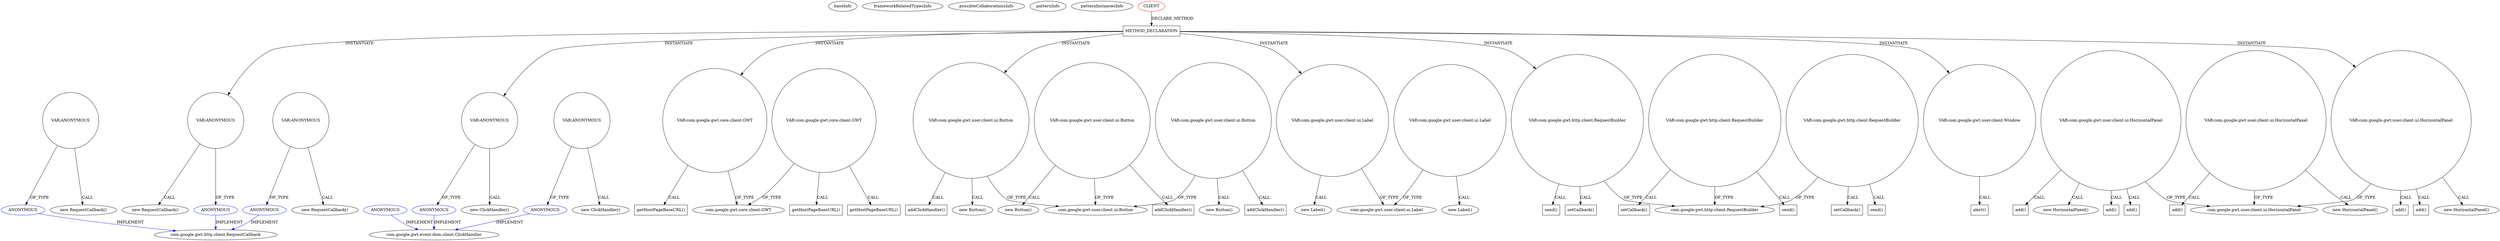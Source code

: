 digraph {
baseInfo[graphId=298,category="pattern",isAnonymous=false,possibleRelation=false]
frameworkRelatedTypesInfo[]
possibleCollaborationsInfo[]
patternInfo[frequency=2.0,patternRootClient=0]
patternInstancesInfo[0="12010994-GLI-TP1~/12010994-GLI-TP1/GLI-TP1-master/src/main/java/fr/istic/m2gl/gli/client/gli.java~gli~1",1="12010994-GLI-TP1~/12010994-GLI-TP1/GLI-TP1-master/src/main/java/fr/istic/m2gl/gli/client/TableWidget.java~TableWidget~8"]
73[label="com.google.gwt.http.client.RequestCallback",vertexType="FRAMEWORK_INTERFACE_TYPE",isFrameworkType=false]
72[label="ANONYMOUS",vertexType="REFERENCE_ANONYMOUS_DECLARATION",isFrameworkType=false,color=blue]
174[label="ANONYMOUS",vertexType="REFERENCE_ANONYMOUS_DECLARATION",isFrameworkType=false,color=blue]
97[label="ANONYMOUS",vertexType="REFERENCE_ANONYMOUS_DECLARATION",isFrameworkType=false,color=blue]
173[label="VAR:ANONYMOUS",vertexType="VARIABLE_EXPRESION",isFrameworkType=false,shape=circle]
172[label="new RequestCallback()",vertexType="CONSTRUCTOR_CALL",isFrameworkType=false]
71[label="VAR:ANONYMOUS",vertexType="VARIABLE_EXPRESION",isFrameworkType=false,shape=circle]
70[label="new RequestCallback()",vertexType="CONSTRUCTOR_CALL",isFrameworkType=false]
96[label="VAR:ANONYMOUS",vertexType="VARIABLE_EXPRESION",isFrameworkType=false,shape=circle]
95[label="new RequestCallback()",vertexType="CONSTRUCTOR_CALL",isFrameworkType=false]
113[label="METHOD_DECLARATION",vertexType="CLIENT_METHOD_DECLARATION",isFrameworkType=false,shape=box]
0[label="CLIENT",vertexType="ROOT_CLIENT_CLASS_DECLARATION",isFrameworkType=false,color=red]
153[label="VAR:ANONYMOUS",vertexType="VARIABLE_EXPRESION",isFrameworkType=false,shape=circle]
154[label="ANONYMOUS",vertexType="REFERENCE_ANONYMOUS_DECLARATION",isFrameworkType=false,color=blue]
59[label="com.google.gwt.event.dom.client.ClickHandler",vertexType="FRAMEWORK_INTERFACE_TYPE",isFrameworkType=false]
58[label="ANONYMOUS",vertexType="REFERENCE_ANONYMOUS_DECLARATION",isFrameworkType=false,color=blue]
86[label="ANONYMOUS",vertexType="REFERENCE_ANONYMOUS_DECLARATION",isFrameworkType=false,color=blue]
85[label="VAR:ANONYMOUS",vertexType="VARIABLE_EXPRESION",isFrameworkType=false,shape=circle]
163[label="VAR:com.google.gwt.core.client.GWT",vertexType="VARIABLE_EXPRESION",isFrameworkType=false,shape=circle]
164[label="getHostPageBaseURL()",vertexType="INSIDE_CALL",isFrameworkType=false,shape=box]
148[label="VAR:com.google.gwt.user.client.ui.Button",vertexType="VARIABLE_EXPRESION",isFrameworkType=false,shape=circle]
151[label="addClickHandler()",vertexType="INSIDE_CALL",isFrameworkType=false,shape=box]
152[label="new ClickHandler()",vertexType="CONSTRUCTOR_CALL",isFrameworkType=false]
84[label="new ClickHandler()",vertexType="CONSTRUCTOR_CALL",isFrameworkType=false]
65[label="com.google.gwt.core.client.GWT",vertexType="FRAMEWORK_CLASS_TYPE",isFrameworkType=false]
63[label="VAR:com.google.gwt.core.client.GWT",vertexType="VARIABLE_EXPRESION",isFrameworkType=false,shape=circle]
92[label="getHostPageBaseURL()",vertexType="INSIDE_CALL",isFrameworkType=false,shape=box]
64[label="getHostPageBaseURL()",vertexType="INSIDE_CALL",isFrameworkType=false,shape=box]
147[label="new Button()",vertexType="CONSTRUCTOR_CALL",isFrameworkType=false]
138[label="VAR:com.google.gwt.user.client.ui.Label",vertexType="VARIABLE_EXPRESION",isFrameworkType=false,shape=circle]
137[label="new Label()",vertexType="CONSTRUCTOR_CALL",isFrameworkType=false]
51[label="com.google.gwt.user.client.ui.Label",vertexType="FRAMEWORK_CLASS_TYPE",isFrameworkType=false]
50[label="VAR:com.google.gwt.user.client.ui.Label",vertexType="VARIABLE_EXPRESION",isFrameworkType=false,shape=circle]
49[label="new Label()",vertexType="CONSTRUCTOR_CALL",isFrameworkType=false]
42[label="com.google.gwt.user.client.ui.Button",vertexType="FRAMEWORK_CLASS_TYPE",isFrameworkType=false]
44[label="VAR:com.google.gwt.user.client.ui.Button",vertexType="VARIABLE_EXPRESION",isFrameworkType=false,shape=circle]
83[label="addClickHandler()",vertexType="INSIDE_CALL",isFrameworkType=false,shape=box]
41[label="VAR:com.google.gwt.user.client.ui.Button",vertexType="VARIABLE_EXPRESION",isFrameworkType=false,shape=circle]
55[label="addClickHandler()",vertexType="INSIDE_CALL",isFrameworkType=false,shape=box]
40[label="new Button()",vertexType="CONSTRUCTOR_CALL",isFrameworkType=false]
43[label="new Button()",vertexType="CONSTRUCTOR_CALL",isFrameworkType=false]
161[label="VAR:com.google.gwt.http.client.RequestBuilder",vertexType="VARIABLE_EXPRESION",isFrameworkType=false,shape=circle]
180[label="send()",vertexType="INSIDE_CALL",isFrameworkType=false,shape=box]
171[label="setCallback()",vertexType="INSIDE_CALL",isFrameworkType=false,shape=box]
62[label="com.google.gwt.http.client.RequestBuilder",vertexType="FRAMEWORK_CLASS_TYPE",isFrameworkType=false]
61[label="VAR:com.google.gwt.http.client.RequestBuilder",vertexType="VARIABLE_EXPRESION",isFrameworkType=false,shape=circle]
81[label="send()",vertexType="INSIDE_CALL",isFrameworkType=false,shape=box]
69[label="setCallback()",vertexType="INSIDE_CALL",isFrameworkType=false,shape=box]
89[label="VAR:com.google.gwt.http.client.RequestBuilder",vertexType="VARIABLE_EXPRESION",isFrameworkType=false,shape=circle]
104[label="send()",vertexType="INSIDE_CALL",isFrameworkType=false,shape=box]
94[label="setCallback()",vertexType="INSIDE_CALL",isFrameworkType=false,shape=box]
176[label="VAR:com.google.gwt.user.client.Window",vertexType="VARIABLE_EXPRESION",isFrameworkType=false,shape=circle]
177[label="alert()",vertexType="INSIDE_CALL",isFrameworkType=false,shape=box]
135[label="VAR:com.google.gwt.user.client.ui.HorizontalPanel",vertexType="VARIABLE_EXPRESION",isFrameworkType=false,shape=circle]
10[label="com.google.gwt.user.client.ui.HorizontalPanel",vertexType="FRAMEWORK_CLASS_TYPE",isFrameworkType=false]
144[label="add()",vertexType="INSIDE_CALL",isFrameworkType=false,shape=box]
146[label="add()",vertexType="INSIDE_CALL",isFrameworkType=false,shape=box]
134[label="new HorizontalPanel()",vertexType="CONSTRUCTOR_CALL",isFrameworkType=false]
38[label="VAR:com.google.gwt.user.client.ui.HorizontalPanel",vertexType="VARIABLE_EXPRESION",isFrameworkType=false,shape=circle]
37[label="new HorizontalPanel()",vertexType="CONSTRUCTOR_CALL",isFrameworkType=false]
106[label="add()",vertexType="INSIDE_CALL",isFrameworkType=false,shape=box]
108[label="add()",vertexType="INSIDE_CALL",isFrameworkType=false,shape=box]
110[label="add()",vertexType="INSIDE_CALL",isFrameworkType=false,shape=box]
9[label="VAR:com.google.gwt.user.client.ui.HorizontalPanel",vertexType="VARIABLE_EXPRESION",isFrameworkType=false,shape=circle]
8[label="new HorizontalPanel()",vertexType="CONSTRUCTOR_CALL",isFrameworkType=false]
29[label="add()",vertexType="INSIDE_CALL",isFrameworkType=false,shape=box]
173->174[label="OF_TYPE"]
50->49[label="CALL"]
174->73[label="IMPLEMENT",color=blue]
63->92[label="CALL"]
135->146[label="CALL"]
113->176[label="INSTANTIATE"]
61->69[label="CALL"]
44->83[label="CALL"]
135->144[label="CALL"]
148->147[label="CALL"]
38->10[label="OF_TYPE"]
38->106[label="CALL"]
113->138[label="INSTANTIATE"]
113->153[label="INSTANTIATE"]
63->64[label="CALL"]
135->10[label="OF_TYPE"]
58->59[label="IMPLEMENT",color=blue]
176->177[label="CALL"]
71->72[label="OF_TYPE"]
163->164[label="CALL"]
85->86[label="OF_TYPE"]
113->135[label="INSTANTIATE"]
138->137[label="CALL"]
96->97[label="OF_TYPE"]
153->154[label="OF_TYPE"]
113->161[label="INSTANTIATE"]
71->70[label="CALL"]
89->94[label="CALL"]
153->152[label="CALL"]
0->113[label="DECLARE_METHOD"]
161->180[label="CALL"]
173->172[label="CALL"]
38->110[label="CALL"]
61->62[label="OF_TYPE"]
72->73[label="IMPLEMENT",color=blue]
154->59[label="IMPLEMENT",color=blue]
41->40[label="CALL"]
38->108[label="CALL"]
89->62[label="OF_TYPE"]
138->51[label="OF_TYPE"]
97->73[label="IMPLEMENT",color=blue]
113->163[label="INSTANTIATE"]
9->10[label="OF_TYPE"]
89->104[label="CALL"]
44->43[label="CALL"]
44->42[label="OF_TYPE"]
41->42[label="OF_TYPE"]
38->37[label="CALL"]
86->59[label="IMPLEMENT",color=blue]
50->51[label="OF_TYPE"]
113->173[label="INSTANTIATE"]
161->171[label="CALL"]
9->29[label="CALL"]
148->42[label="OF_TYPE"]
161->62[label="OF_TYPE"]
41->55[label="CALL"]
135->134[label="CALL"]
85->84[label="CALL"]
148->151[label="CALL"]
9->8[label="CALL"]
96->95[label="CALL"]
61->81[label="CALL"]
113->148[label="INSTANTIATE"]
63->65[label="OF_TYPE"]
163->65[label="OF_TYPE"]
}
